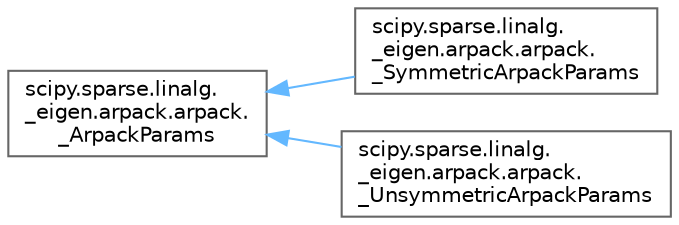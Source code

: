 digraph "Graphical Class Hierarchy"
{
 // LATEX_PDF_SIZE
  bgcolor="transparent";
  edge [fontname=Helvetica,fontsize=10,labelfontname=Helvetica,labelfontsize=10];
  node [fontname=Helvetica,fontsize=10,shape=box,height=0.2,width=0.4];
  rankdir="LR";
  Node0 [id="Node000000",label="scipy.sparse.linalg.\l_eigen.arpack.arpack.\l_ArpackParams",height=0.2,width=0.4,color="grey40", fillcolor="white", style="filled",URL="$d9/d97/classscipy_1_1sparse_1_1linalg_1_1__eigen_1_1arpack_1_1arpack_1_1__ArpackParams.html",tooltip=" "];
  Node0 -> Node1 [id="edge5321_Node000000_Node000001",dir="back",color="steelblue1",style="solid",tooltip=" "];
  Node1 [id="Node000001",label="scipy.sparse.linalg.\l_eigen.arpack.arpack.\l_SymmetricArpackParams",height=0.2,width=0.4,color="grey40", fillcolor="white", style="filled",URL="$dc/d56/classscipy_1_1sparse_1_1linalg_1_1__eigen_1_1arpack_1_1arpack_1_1__SymmetricArpackParams.html",tooltip=" "];
  Node0 -> Node2 [id="edge5322_Node000000_Node000002",dir="back",color="steelblue1",style="solid",tooltip=" "];
  Node2 [id="Node000002",label="scipy.sparse.linalg.\l_eigen.arpack.arpack.\l_UnsymmetricArpackParams",height=0.2,width=0.4,color="grey40", fillcolor="white", style="filled",URL="$d1/de9/classscipy_1_1sparse_1_1linalg_1_1__eigen_1_1arpack_1_1arpack_1_1__UnsymmetricArpackParams.html",tooltip=" "];
}
